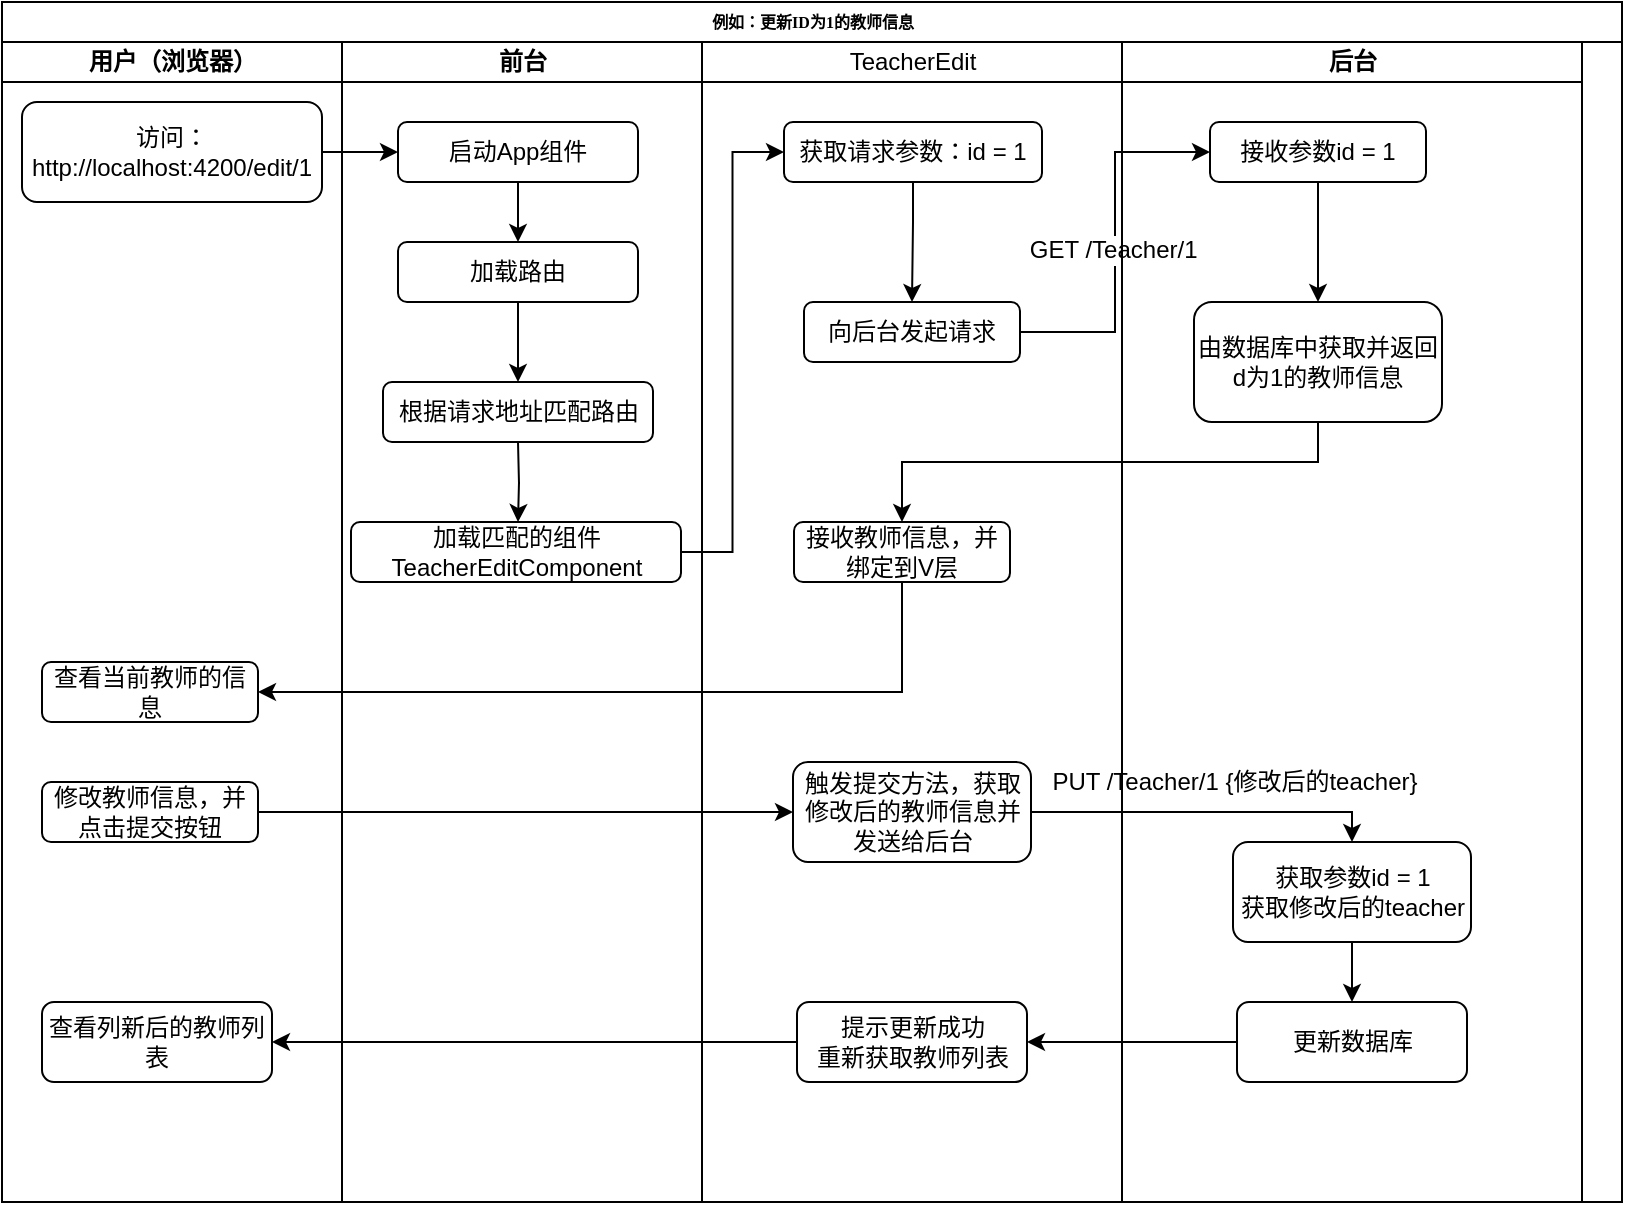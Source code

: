 <mxfile version="12.1.0" type="device" pages="1"><diagram name="Page-1" id="74e2e168-ea6b-b213-b513-2b3c1d86103e"><mxGraphModel dx="1042" dy="600" grid="1" gridSize="10" guides="1" tooltips="1" connect="1" arrows="1" fold="1" page="1" pageScale="1" pageWidth="1100" pageHeight="850" background="#ffffff" math="0" shadow="0"><root><mxCell id="0"/><mxCell id="1" parent="0"/><mxCell id="77e6c97f196da883-1" value="例如：更新ID为1的教师信息" style="swimlane;html=1;childLayout=stackLayout;startSize=20;rounded=0;shadow=0;labelBackgroundColor=none;strokeColor=#000000;strokeWidth=1;fillColor=#ffffff;fontFamily=Verdana;fontSize=8;fontColor=#000000;align=center;" parent="1" vertex="1"><mxGeometry x="190" y="30" width="810" height="600" as="geometry"/></mxCell><mxCell id="77e6c97f196da883-2" value="用户（浏览器）" style="swimlane;html=1;startSize=20;" parent="77e6c97f196da883-1" vertex="1"><mxGeometry y="20" width="170" height="580" as="geometry"/></mxCell><mxCell id="aYpCv_NFRhbS-fWrif-n-1" value="访问：http://localhost:4200/edit/1" style="rounded=1;whiteSpace=wrap;html=1;" vertex="1" parent="77e6c97f196da883-2"><mxGeometry x="10" y="30" width="150" height="50" as="geometry"/></mxCell><mxCell id="aYpCv_NFRhbS-fWrif-n-48" value="查看当前教师的信息" style="rounded=1;whiteSpace=wrap;html=1;" vertex="1" parent="77e6c97f196da883-2"><mxGeometry x="20" y="310" width="108" height="30" as="geometry"/></mxCell><mxCell id="aYpCv_NFRhbS-fWrif-n-56" value="修改教师信息，并点击提交按钮" style="rounded=1;whiteSpace=wrap;html=1;" vertex="1" parent="77e6c97f196da883-2"><mxGeometry x="20" y="370" width="108" height="30" as="geometry"/></mxCell><mxCell id="aYpCv_NFRhbS-fWrif-n-67" value="查看列新后的教师列表" style="rounded=1;whiteSpace=wrap;html=1;" vertex="1" parent="77e6c97f196da883-2"><mxGeometry x="20" y="480" width="115" height="40" as="geometry"/></mxCell><mxCell id="77e6c97f196da883-3" value="前台" style="swimlane;html=1;startSize=20;" parent="77e6c97f196da883-1" vertex="1"><mxGeometry x="170" y="20" width="180" height="580" as="geometry"/></mxCell><mxCell id="aYpCv_NFRhbS-fWrif-n-3" value="加载匹配的组件TeacherEditComponent" style="rounded=1;whiteSpace=wrap;html=1;" vertex="1" parent="77e6c97f196da883-3"><mxGeometry x="4.5" y="240" width="165" height="30" as="geometry"/></mxCell><mxCell id="aYpCv_NFRhbS-fWrif-n-2" value="根据请求地址匹配路由" style="rounded=1;whiteSpace=wrap;html=1;" vertex="1" parent="77e6c97f196da883-3"><mxGeometry x="20.5" y="170" width="135" height="30" as="geometry"/></mxCell><mxCell id="aYpCv_NFRhbS-fWrif-n-4" value="" style="edgeStyle=orthogonalEdgeStyle;rounded=0;orthogonalLoop=1;jettySize=auto;html=1;" edge="1" parent="77e6c97f196da883-3"><mxGeometry relative="1" as="geometry"><mxPoint x="88" y="200" as="sourcePoint"/><mxPoint x="88" y="240" as="targetPoint"/></mxGeometry></mxCell><mxCell id="aYpCv_NFRhbS-fWrif-n-10" value="" style="edgeStyle=orthogonalEdgeStyle;rounded=0;orthogonalLoop=1;jettySize=auto;html=1;" edge="1" parent="77e6c97f196da883-3" source="aYpCv_NFRhbS-fWrif-n-7" target="aYpCv_NFRhbS-fWrif-n-9"><mxGeometry relative="1" as="geometry"/></mxCell><mxCell id="aYpCv_NFRhbS-fWrif-n-7" value="启动App组件" style="rounded=1;whiteSpace=wrap;html=1;" vertex="1" parent="77e6c97f196da883-3"><mxGeometry x="28" y="40" width="120" height="30" as="geometry"/></mxCell><mxCell id="aYpCv_NFRhbS-fWrif-n-12" value="" style="edgeStyle=orthogonalEdgeStyle;rounded=0;orthogonalLoop=1;jettySize=auto;html=1;" edge="1" parent="77e6c97f196da883-3" source="aYpCv_NFRhbS-fWrif-n-9"><mxGeometry relative="1" as="geometry"><mxPoint x="88" y="170" as="targetPoint"/></mxGeometry></mxCell><mxCell id="aYpCv_NFRhbS-fWrif-n-9" value="加载路由" style="rounded=1;whiteSpace=wrap;html=1;" vertex="1" parent="77e6c97f196da883-3"><mxGeometry x="28" y="100" width="120" height="30" as="geometry"/></mxCell><mxCell id="aYpCv_NFRhbS-fWrif-n-8" style="edgeStyle=orthogonalEdgeStyle;rounded=0;orthogonalLoop=1;jettySize=auto;html=1;exitX=0.5;exitY=1;exitDx=0;exitDy=0;" edge="1" parent="77e6c97f196da883-3" source="aYpCv_NFRhbS-fWrif-n-7" target="aYpCv_NFRhbS-fWrif-n-7"><mxGeometry relative="1" as="geometry"/></mxCell><mxCell id="77e6c97f196da883-4" value="&lt;span style=&quot;font-weight: 400 ; white-space: normal&quot;&gt;TeacherEdit&lt;/span&gt;" style="swimlane;html=1;startSize=20;" parent="77e6c97f196da883-1" vertex="1"><mxGeometry x="350" y="20" width="210" height="580" as="geometry"/></mxCell><mxCell id="aYpCv_NFRhbS-fWrif-n-33" value="" style="edgeStyle=orthogonalEdgeStyle;rounded=0;orthogonalLoop=1;jettySize=auto;html=1;" edge="1" parent="77e6c97f196da883-4" source="aYpCv_NFRhbS-fWrif-n-29" target="aYpCv_NFRhbS-fWrif-n-32"><mxGeometry relative="1" as="geometry"><Array as="points"><mxPoint x="105" y="90"/><mxPoint x="105" y="90"/></Array></mxGeometry></mxCell><mxCell id="aYpCv_NFRhbS-fWrif-n-29" value="获取请求参数：id = 1" style="rounded=1;whiteSpace=wrap;html=1;" vertex="1" parent="77e6c97f196da883-4"><mxGeometry x="41" y="40" width="129" height="30" as="geometry"/></mxCell><mxCell id="aYpCv_NFRhbS-fWrif-n-32" value="向后台发起请求" style="rounded=1;whiteSpace=wrap;html=1;" vertex="1" parent="77e6c97f196da883-4"><mxGeometry x="51" y="130" width="108" height="30" as="geometry"/></mxCell><mxCell id="aYpCv_NFRhbS-fWrif-n-44" value="接收教师信息，并绑定到V层" style="rounded=1;whiteSpace=wrap;html=1;" vertex="1" parent="77e6c97f196da883-4"><mxGeometry x="46" y="240" width="108" height="30" as="geometry"/></mxCell><mxCell id="aYpCv_NFRhbS-fWrif-n-57" value="触发提交方法，获取修改后的教师信息并发送给后台" style="rounded=1;whiteSpace=wrap;html=1;" vertex="1" parent="77e6c97f196da883-4"><mxGeometry x="45.5" y="360" width="119" height="50" as="geometry"/></mxCell><mxCell id="aYpCv_NFRhbS-fWrif-n-64" value="提示更新成功&lt;br&gt;重新获取教师列表" style="rounded=1;whiteSpace=wrap;html=1;" vertex="1" parent="77e6c97f196da883-4"><mxGeometry x="47.5" y="480" width="115" height="40" as="geometry"/></mxCell><mxCell id="aYpCv_NFRhbS-fWrif-n-30" style="edgeStyle=orthogonalEdgeStyle;rounded=0;orthogonalLoop=1;jettySize=auto;html=1;exitX=1;exitY=0.5;exitDx=0;exitDy=0;entryX=0;entryY=0.5;entryDx=0;entryDy=0;" edge="1" parent="77e6c97f196da883-1" source="aYpCv_NFRhbS-fWrif-n-3" target="aYpCv_NFRhbS-fWrif-n-29"><mxGeometry relative="1" as="geometry"/></mxCell><mxCell id="aYpCv_NFRhbS-fWrif-n-49" value="" style="edgeStyle=orthogonalEdgeStyle;rounded=0;orthogonalLoop=1;jettySize=auto;html=1;" edge="1" parent="77e6c97f196da883-1" source="aYpCv_NFRhbS-fWrif-n-44" target="aYpCv_NFRhbS-fWrif-n-48"><mxGeometry relative="1" as="geometry"><Array as="points"><mxPoint x="450" y="345"/></Array></mxGeometry></mxCell><mxCell id="aYpCv_NFRhbS-fWrif-n-50" style="edgeStyle=orthogonalEdgeStyle;rounded=0;orthogonalLoop=1;jettySize=auto;html=1;exitX=1;exitY=0.5;exitDx=0;exitDy=0;entryX=0;entryY=0.5;entryDx=0;entryDy=0;" edge="1" parent="77e6c97f196da883-1" source="aYpCv_NFRhbS-fWrif-n-1" target="aYpCv_NFRhbS-fWrif-n-7"><mxGeometry relative="1" as="geometry"/></mxCell><mxCell id="aYpCv_NFRhbS-fWrif-n-58" style="edgeStyle=orthogonalEdgeStyle;rounded=0;orthogonalLoop=1;jettySize=auto;html=1;entryX=0;entryY=0.5;entryDx=0;entryDy=0;" edge="1" parent="77e6c97f196da883-1" source="aYpCv_NFRhbS-fWrif-n-56" target="aYpCv_NFRhbS-fWrif-n-57"><mxGeometry relative="1" as="geometry"/></mxCell><mxCell id="aYpCv_NFRhbS-fWrif-n-40" style="edgeStyle=orthogonalEdgeStyle;rounded=0;orthogonalLoop=1;jettySize=auto;html=1;entryX=0;entryY=0.5;entryDx=0;entryDy=0;" edge="1" parent="77e6c97f196da883-1" source="aYpCv_NFRhbS-fWrif-n-32" target="aYpCv_NFRhbS-fWrif-n-39"><mxGeometry relative="1" as="geometry"/></mxCell><mxCell id="aYpCv_NFRhbS-fWrif-n-41" value="GET /Teacher/1&amp;nbsp;" style="text;html=1;resizable=0;points=[];align=center;verticalAlign=middle;labelBackgroundColor=#ffffff;" vertex="1" connectable="0" parent="aYpCv_NFRhbS-fWrif-n-40"><mxGeometry x="-0.042" relative="1" as="geometry"><mxPoint as="offset"/></mxGeometry></mxCell><mxCell id="aYpCv_NFRhbS-fWrif-n-45" value="" style="edgeStyle=orthogonalEdgeStyle;rounded=0;orthogonalLoop=1;jettySize=auto;html=1;exitX=0.5;exitY=1;exitDx=0;exitDy=0;" edge="1" parent="77e6c97f196da883-1" source="aYpCv_NFRhbS-fWrif-n-42" target="aYpCv_NFRhbS-fWrif-n-44"><mxGeometry relative="1" as="geometry"><Array as="points"><mxPoint x="658" y="230"/><mxPoint x="450" y="230"/></Array></mxGeometry></mxCell><mxCell id="aYpCv_NFRhbS-fWrif-n-59" value="" style="edgeStyle=orthogonalEdgeStyle;rounded=0;orthogonalLoop=1;jettySize=auto;html=1;" edge="1" parent="77e6c97f196da883-1" source="aYpCv_NFRhbS-fWrif-n-57" target="aYpCv_NFRhbS-fWrif-n-60"><mxGeometry relative="1" as="geometry"><Array as="points"><mxPoint x="675" y="405"/></Array></mxGeometry></mxCell><mxCell id="aYpCv_NFRhbS-fWrif-n-61" value="PUT /Teacher/1 {修改后的teacher}" style="text;html=1;resizable=0;points=[];align=center;verticalAlign=middle;labelBackgroundColor=#ffffff;" vertex="1" connectable="0" parent="aYpCv_NFRhbS-fWrif-n-59"><mxGeometry x="-0.356" relative="1" as="geometry"><mxPoint x="45" y="-15" as="offset"/></mxGeometry></mxCell><mxCell id="aYpCv_NFRhbS-fWrif-n-13" value="后台" style="swimlane;html=1;startSize=20;" vertex="1" parent="77e6c97f196da883-1"><mxGeometry x="560" y="20" width="230" height="580" as="geometry"/></mxCell><mxCell id="aYpCv_NFRhbS-fWrif-n-43" value="" style="edgeStyle=orthogonalEdgeStyle;rounded=0;orthogonalLoop=1;jettySize=auto;html=1;" edge="1" parent="aYpCv_NFRhbS-fWrif-n-13" source="aYpCv_NFRhbS-fWrif-n-39" target="aYpCv_NFRhbS-fWrif-n-42"><mxGeometry relative="1" as="geometry"/></mxCell><mxCell id="aYpCv_NFRhbS-fWrif-n-39" value="接收参数id = 1" style="rounded=1;whiteSpace=wrap;html=1;" vertex="1" parent="aYpCv_NFRhbS-fWrif-n-13"><mxGeometry x="44" y="40" width="108" height="30" as="geometry"/></mxCell><mxCell id="aYpCv_NFRhbS-fWrif-n-42" value="由数据库中获取并返回d为1的教师信息" style="rounded=1;whiteSpace=wrap;html=1;arcSize=15;" vertex="1" parent="aYpCv_NFRhbS-fWrif-n-13"><mxGeometry x="36" y="130" width="124" height="60" as="geometry"/></mxCell><mxCell id="aYpCv_NFRhbS-fWrif-n-63" value="" style="edgeStyle=orthogonalEdgeStyle;rounded=0;orthogonalLoop=1;jettySize=auto;html=1;" edge="1" parent="aYpCv_NFRhbS-fWrif-n-13" source="aYpCv_NFRhbS-fWrif-n-60" target="aYpCv_NFRhbS-fWrif-n-62"><mxGeometry relative="1" as="geometry"/></mxCell><mxCell id="aYpCv_NFRhbS-fWrif-n-60" value="获取参数id = 1&lt;br&gt;获取修改后的teacher" style="rounded=1;whiteSpace=wrap;html=1;" vertex="1" parent="aYpCv_NFRhbS-fWrif-n-13"><mxGeometry x="55.5" y="400" width="119" height="50" as="geometry"/></mxCell><mxCell id="aYpCv_NFRhbS-fWrif-n-62" value="更新数据库" style="rounded=1;whiteSpace=wrap;html=1;" vertex="1" parent="aYpCv_NFRhbS-fWrif-n-13"><mxGeometry x="57.5" y="480" width="115" height="40" as="geometry"/></mxCell><mxCell id="aYpCv_NFRhbS-fWrif-n-65" value="" style="edgeStyle=orthogonalEdgeStyle;rounded=0;orthogonalLoop=1;jettySize=auto;html=1;" edge="1" parent="77e6c97f196da883-1" source="aYpCv_NFRhbS-fWrif-n-62" target="aYpCv_NFRhbS-fWrif-n-64"><mxGeometry relative="1" as="geometry"/></mxCell><mxCell id="aYpCv_NFRhbS-fWrif-n-68" value="" style="edgeStyle=orthogonalEdgeStyle;rounded=0;orthogonalLoop=1;jettySize=auto;html=1;" edge="1" parent="77e6c97f196da883-1" source="aYpCv_NFRhbS-fWrif-n-64" target="aYpCv_NFRhbS-fWrif-n-67"><mxGeometry relative="1" as="geometry"/></mxCell></root></mxGraphModel></diagram></mxfile>
